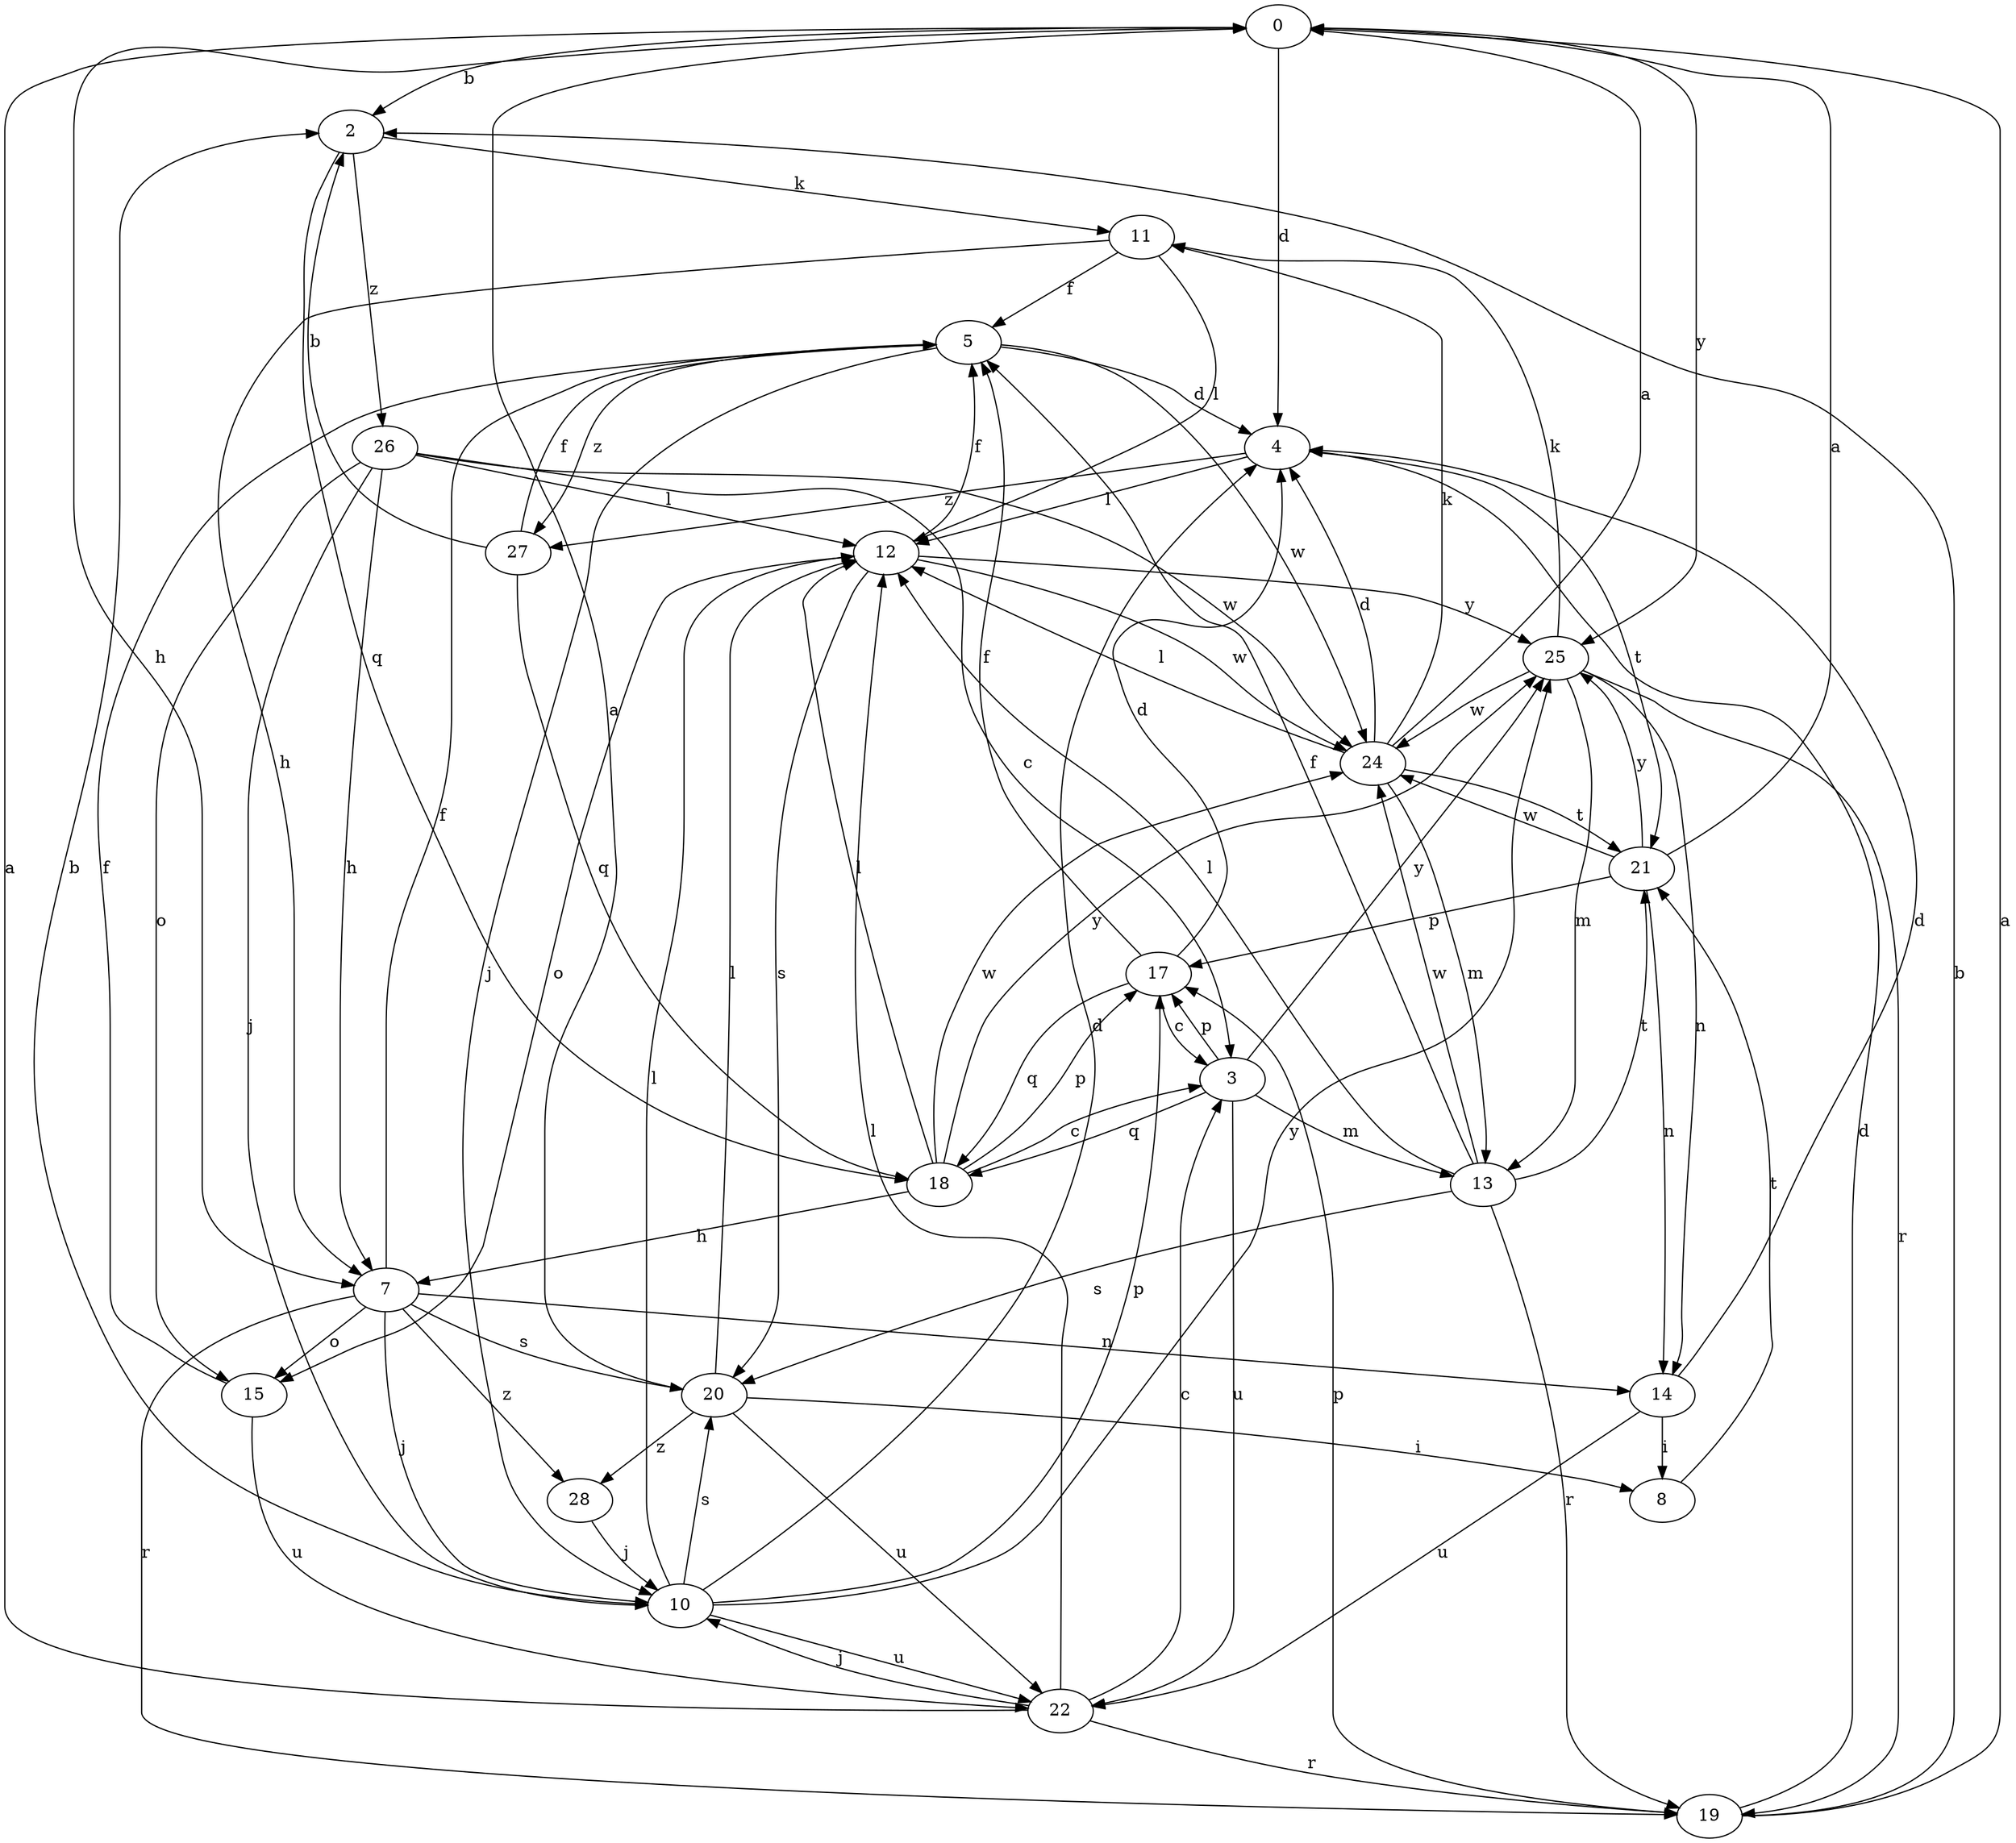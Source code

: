 strict digraph  {
0;
2;
3;
4;
5;
7;
8;
10;
11;
12;
13;
14;
15;
17;
18;
19;
20;
21;
22;
24;
25;
26;
27;
28;
0 -> 2  [label=b];
0 -> 4  [label=d];
0 -> 7  [label=h];
0 -> 25  [label=y];
2 -> 11  [label=k];
2 -> 18  [label=q];
2 -> 26  [label=z];
3 -> 13  [label=m];
3 -> 17  [label=p];
3 -> 18  [label=q];
3 -> 22  [label=u];
3 -> 25  [label=y];
4 -> 12  [label=l];
4 -> 21  [label=t];
4 -> 27  [label=z];
5 -> 4  [label=d];
5 -> 10  [label=j];
5 -> 24  [label=w];
5 -> 27  [label=z];
7 -> 5  [label=f];
7 -> 10  [label=j];
7 -> 14  [label=n];
7 -> 15  [label=o];
7 -> 19  [label=r];
7 -> 20  [label=s];
7 -> 28  [label=z];
8 -> 21  [label=t];
10 -> 2  [label=b];
10 -> 4  [label=d];
10 -> 12  [label=l];
10 -> 17  [label=p];
10 -> 20  [label=s];
10 -> 22  [label=u];
10 -> 25  [label=y];
11 -> 5  [label=f];
11 -> 7  [label=h];
11 -> 12  [label=l];
12 -> 5  [label=f];
12 -> 15  [label=o];
12 -> 20  [label=s];
12 -> 24  [label=w];
12 -> 25  [label=y];
13 -> 5  [label=f];
13 -> 12  [label=l];
13 -> 19  [label=r];
13 -> 20  [label=s];
13 -> 21  [label=t];
13 -> 24  [label=w];
14 -> 4  [label=d];
14 -> 8  [label=i];
14 -> 22  [label=u];
15 -> 5  [label=f];
15 -> 22  [label=u];
17 -> 3  [label=c];
17 -> 4  [label=d];
17 -> 5  [label=f];
17 -> 18  [label=q];
18 -> 3  [label=c];
18 -> 7  [label=h];
18 -> 12  [label=l];
18 -> 17  [label=p];
18 -> 24  [label=w];
18 -> 25  [label=y];
19 -> 0  [label=a];
19 -> 2  [label=b];
19 -> 4  [label=d];
19 -> 17  [label=p];
20 -> 0  [label=a];
20 -> 8  [label=i];
20 -> 12  [label=l];
20 -> 22  [label=u];
20 -> 28  [label=z];
21 -> 0  [label=a];
21 -> 14  [label=n];
21 -> 17  [label=p];
21 -> 24  [label=w];
21 -> 25  [label=y];
22 -> 0  [label=a];
22 -> 3  [label=c];
22 -> 10  [label=j];
22 -> 12  [label=l];
22 -> 19  [label=r];
24 -> 0  [label=a];
24 -> 4  [label=d];
24 -> 11  [label=k];
24 -> 12  [label=l];
24 -> 13  [label=m];
24 -> 21  [label=t];
25 -> 11  [label=k];
25 -> 13  [label=m];
25 -> 14  [label=n];
25 -> 19  [label=r];
25 -> 24  [label=w];
26 -> 3  [label=c];
26 -> 7  [label=h];
26 -> 10  [label=j];
26 -> 12  [label=l];
26 -> 15  [label=o];
26 -> 24  [label=w];
27 -> 2  [label=b];
27 -> 5  [label=f];
27 -> 18  [label=q];
28 -> 10  [label=j];
}
